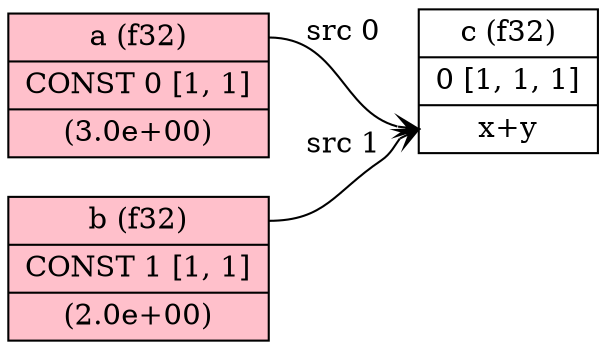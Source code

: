 digraph G {
  newrank = true;
  rankdir = LR;
  "0x7f99932323e0" [ style = filled; fillcolor = white; shape = record; label="c (f32)|0 [1, 1, 1] | <x>x+y"; ]
  "0x7f99932320c0" [ style = filled; fillcolor = pink; shape = record; label="<x>a (f32)|CONST 0 [1, 1] | (3.0e+00)"; ]
  "0x7f9993232250" [ style = filled; fillcolor = pink; shape = record; label="<x>b (f32)|CONST 1 [1, 1] | (2.0e+00)"; ]
  "0x7f99932320c0":x -> "0x7f99932323e0":x [ arrowhead = vee; style = solid; label = "src 0"; ]
  "0x7f9993232250":x -> "0x7f99932323e0":x [ arrowhead = vee; style = solid; label = "src 1"; ]
}
